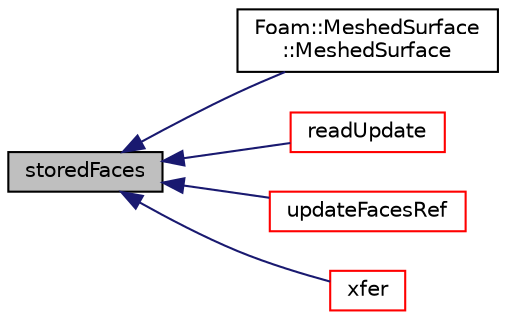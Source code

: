 digraph "storedFaces"
{
  bgcolor="transparent";
  edge [fontname="Helvetica",fontsize="10",labelfontname="Helvetica",labelfontsize="10"];
  node [fontname="Helvetica",fontsize="10",shape=record];
  rankdir="LR";
  Node1 [label="storedFaces",height=0.2,width=0.4,color="black", fillcolor="grey75", style="filled", fontcolor="black"];
  Node1 -> Node2 [dir="back",color="midnightblue",fontsize="10",style="solid",fontname="Helvetica"];
  Node2 [label="Foam::MeshedSurface\l::MeshedSurface",height=0.2,width=0.4,color="black",URL="$a01497.html#a2b2295e07e7f52c2ad9aba66286932f7",tooltip="Construct from database. "];
  Node1 -> Node3 [dir="back",color="midnightblue",fontsize="10",style="solid",fontname="Helvetica"];
  Node3 [label="readUpdate",height=0.2,width=0.4,color="red",URL="$a02580.html#a6436833d758fa188b4d917096c7cea3f",tooltip="Update the mesh based on the mesh files saved in. "];
  Node1 -> Node4 [dir="back",color="midnightblue",fontsize="10",style="solid",fontname="Helvetica"];
  Node4 [label="updateFacesRef",height=0.2,width=0.4,color="red",URL="$a02580.html#af39711fff65cd9c05a11aa5725252dac",tooltip="Update references to storedFaces. "];
  Node1 -> Node5 [dir="back",color="midnightblue",fontsize="10",style="solid",fontname="Helvetica"];
  Node5 [label="xfer",height=0.2,width=0.4,color="red",URL="$a02580.html#a9f0696ea74b1f18dc449ad5491db7990",tooltip="Transfer contents to the Xfer container as a MeshedSurface. "];
}
